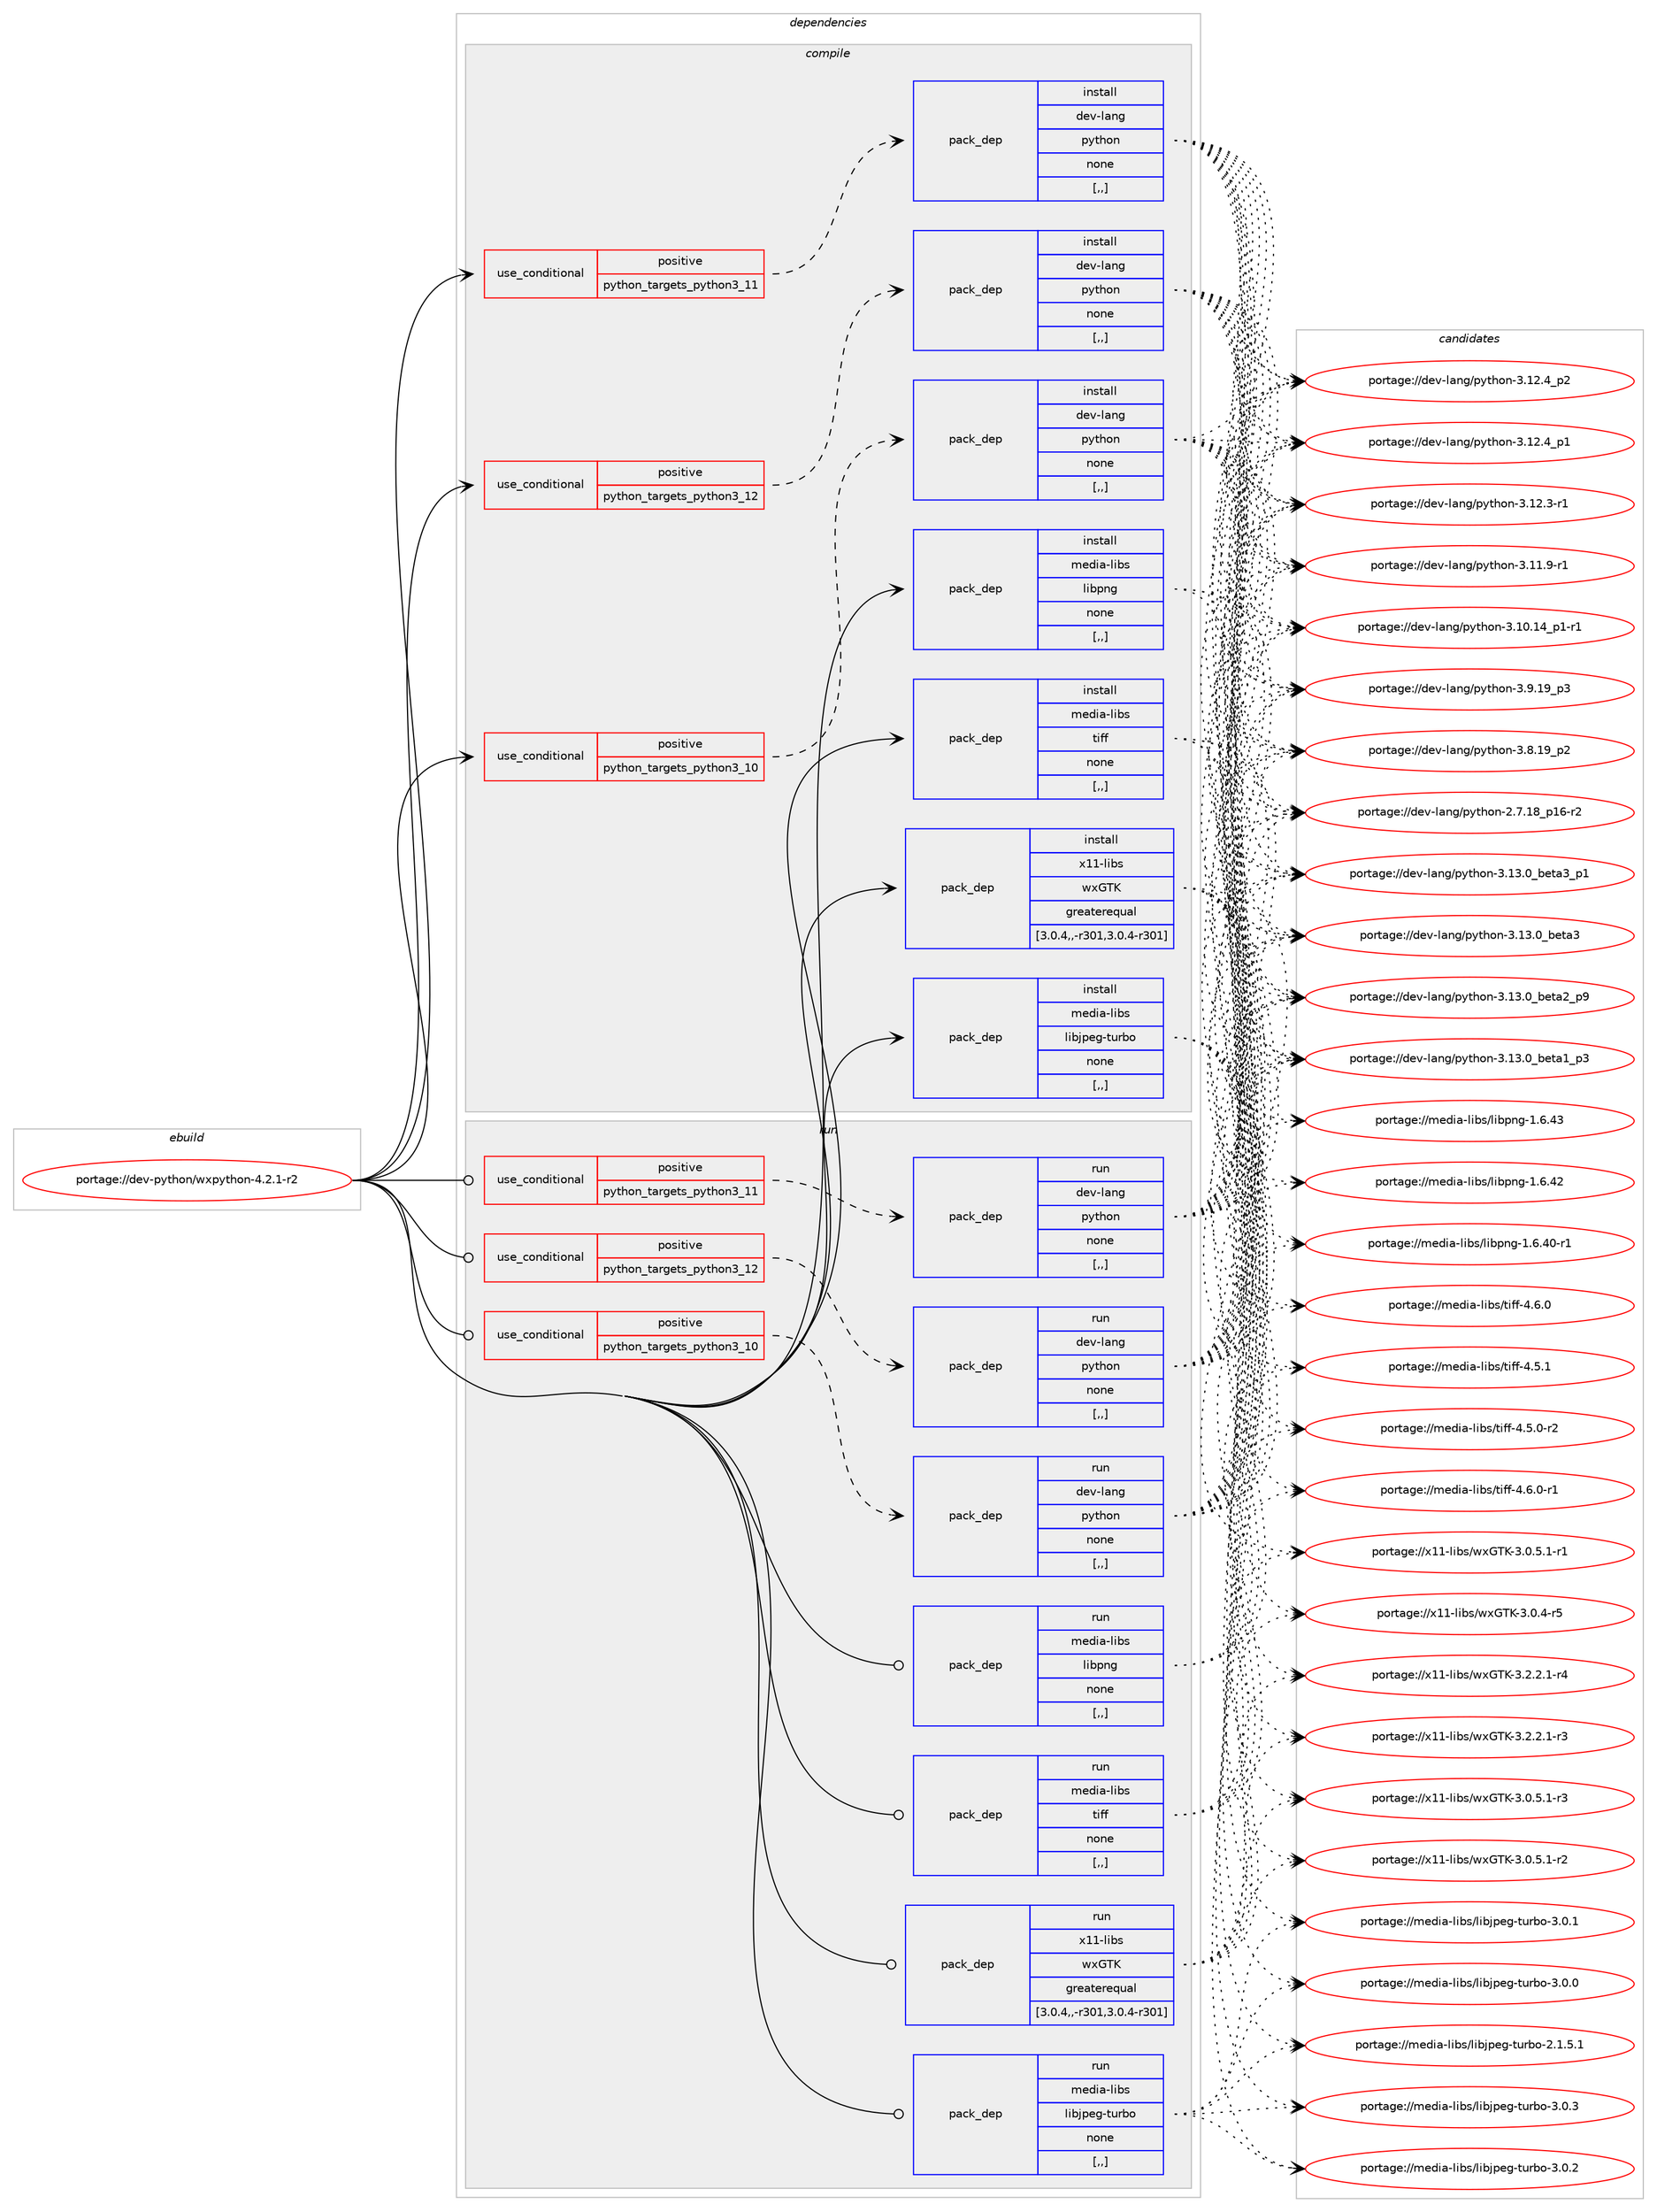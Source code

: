 digraph prolog {

# *************
# Graph options
# *************

newrank=true;
concentrate=true;
compound=true;
graph [rankdir=LR,fontname=Helvetica,fontsize=10,ranksep=1.5];#, ranksep=2.5, nodesep=0.2];
edge  [arrowhead=vee];
node  [fontname=Helvetica,fontsize=10];

# **********
# The ebuild
# **********

subgraph cluster_leftcol {
color=gray;
rank=same;
label=<<i>ebuild</i>>;
id [label="portage://dev-python/wxpython-4.2.1-r2", color=red, width=4, href="../dev-python/wxpython-4.2.1-r2.svg"];
}

# ****************
# The dependencies
# ****************

subgraph cluster_midcol {
color=gray;
label=<<i>dependencies</i>>;
subgraph cluster_compile {
fillcolor="#eeeeee";
style=filled;
label=<<i>compile</i>>;
subgraph cond40839 {
dependency166376 [label=<<TABLE BORDER="0" CELLBORDER="1" CELLSPACING="0" CELLPADDING="4"><TR><TD ROWSPAN="3" CELLPADDING="10">use_conditional</TD></TR><TR><TD>positive</TD></TR><TR><TD>python_targets_python3_10</TD></TR></TABLE>>, shape=none, color=red];
subgraph pack124276 {
dependency166377 [label=<<TABLE BORDER="0" CELLBORDER="1" CELLSPACING="0" CELLPADDING="4" WIDTH="220"><TR><TD ROWSPAN="6" CELLPADDING="30">pack_dep</TD></TR><TR><TD WIDTH="110">install</TD></TR><TR><TD>dev-lang</TD></TR><TR><TD>python</TD></TR><TR><TD>none</TD></TR><TR><TD>[,,]</TD></TR></TABLE>>, shape=none, color=blue];
}
dependency166376:e -> dependency166377:w [weight=20,style="dashed",arrowhead="vee"];
}
id:e -> dependency166376:w [weight=20,style="solid",arrowhead="vee"];
subgraph cond40840 {
dependency166378 [label=<<TABLE BORDER="0" CELLBORDER="1" CELLSPACING="0" CELLPADDING="4"><TR><TD ROWSPAN="3" CELLPADDING="10">use_conditional</TD></TR><TR><TD>positive</TD></TR><TR><TD>python_targets_python3_11</TD></TR></TABLE>>, shape=none, color=red];
subgraph pack124277 {
dependency166379 [label=<<TABLE BORDER="0" CELLBORDER="1" CELLSPACING="0" CELLPADDING="4" WIDTH="220"><TR><TD ROWSPAN="6" CELLPADDING="30">pack_dep</TD></TR><TR><TD WIDTH="110">install</TD></TR><TR><TD>dev-lang</TD></TR><TR><TD>python</TD></TR><TR><TD>none</TD></TR><TR><TD>[,,]</TD></TR></TABLE>>, shape=none, color=blue];
}
dependency166378:e -> dependency166379:w [weight=20,style="dashed",arrowhead="vee"];
}
id:e -> dependency166378:w [weight=20,style="solid",arrowhead="vee"];
subgraph cond40841 {
dependency166380 [label=<<TABLE BORDER="0" CELLBORDER="1" CELLSPACING="0" CELLPADDING="4"><TR><TD ROWSPAN="3" CELLPADDING="10">use_conditional</TD></TR><TR><TD>positive</TD></TR><TR><TD>python_targets_python3_12</TD></TR></TABLE>>, shape=none, color=red];
subgraph pack124278 {
dependency166381 [label=<<TABLE BORDER="0" CELLBORDER="1" CELLSPACING="0" CELLPADDING="4" WIDTH="220"><TR><TD ROWSPAN="6" CELLPADDING="30">pack_dep</TD></TR><TR><TD WIDTH="110">install</TD></TR><TR><TD>dev-lang</TD></TR><TR><TD>python</TD></TR><TR><TD>none</TD></TR><TR><TD>[,,]</TD></TR></TABLE>>, shape=none, color=blue];
}
dependency166380:e -> dependency166381:w [weight=20,style="dashed",arrowhead="vee"];
}
id:e -> dependency166380:w [weight=20,style="solid",arrowhead="vee"];
subgraph pack124279 {
dependency166382 [label=<<TABLE BORDER="0" CELLBORDER="1" CELLSPACING="0" CELLPADDING="4" WIDTH="220"><TR><TD ROWSPAN="6" CELLPADDING="30">pack_dep</TD></TR><TR><TD WIDTH="110">install</TD></TR><TR><TD>media-libs</TD></TR><TR><TD>libjpeg-turbo</TD></TR><TR><TD>none</TD></TR><TR><TD>[,,]</TD></TR></TABLE>>, shape=none, color=blue];
}
id:e -> dependency166382:w [weight=20,style="solid",arrowhead="vee"];
subgraph pack124280 {
dependency166383 [label=<<TABLE BORDER="0" CELLBORDER="1" CELLSPACING="0" CELLPADDING="4" WIDTH="220"><TR><TD ROWSPAN="6" CELLPADDING="30">pack_dep</TD></TR><TR><TD WIDTH="110">install</TD></TR><TR><TD>media-libs</TD></TR><TR><TD>libpng</TD></TR><TR><TD>none</TD></TR><TR><TD>[,,]</TD></TR></TABLE>>, shape=none, color=blue];
}
id:e -> dependency166383:w [weight=20,style="solid",arrowhead="vee"];
subgraph pack124281 {
dependency166384 [label=<<TABLE BORDER="0" CELLBORDER="1" CELLSPACING="0" CELLPADDING="4" WIDTH="220"><TR><TD ROWSPAN="6" CELLPADDING="30">pack_dep</TD></TR><TR><TD WIDTH="110">install</TD></TR><TR><TD>media-libs</TD></TR><TR><TD>tiff</TD></TR><TR><TD>none</TD></TR><TR><TD>[,,]</TD></TR></TABLE>>, shape=none, color=blue];
}
id:e -> dependency166384:w [weight=20,style="solid",arrowhead="vee"];
subgraph pack124282 {
dependency166385 [label=<<TABLE BORDER="0" CELLBORDER="1" CELLSPACING="0" CELLPADDING="4" WIDTH="220"><TR><TD ROWSPAN="6" CELLPADDING="30">pack_dep</TD></TR><TR><TD WIDTH="110">install</TD></TR><TR><TD>x11-libs</TD></TR><TR><TD>wxGTK</TD></TR><TR><TD>greaterequal</TD></TR><TR><TD>[3.0.4,,-r301,3.0.4-r301]</TD></TR></TABLE>>, shape=none, color=blue];
}
id:e -> dependency166385:w [weight=20,style="solid",arrowhead="vee"];
}
subgraph cluster_compileandrun {
fillcolor="#eeeeee";
style=filled;
label=<<i>compile and run</i>>;
}
subgraph cluster_run {
fillcolor="#eeeeee";
style=filled;
label=<<i>run</i>>;
subgraph cond40842 {
dependency166386 [label=<<TABLE BORDER="0" CELLBORDER="1" CELLSPACING="0" CELLPADDING="4"><TR><TD ROWSPAN="3" CELLPADDING="10">use_conditional</TD></TR><TR><TD>positive</TD></TR><TR><TD>python_targets_python3_10</TD></TR></TABLE>>, shape=none, color=red];
subgraph pack124283 {
dependency166387 [label=<<TABLE BORDER="0" CELLBORDER="1" CELLSPACING="0" CELLPADDING="4" WIDTH="220"><TR><TD ROWSPAN="6" CELLPADDING="30">pack_dep</TD></TR><TR><TD WIDTH="110">run</TD></TR><TR><TD>dev-lang</TD></TR><TR><TD>python</TD></TR><TR><TD>none</TD></TR><TR><TD>[,,]</TD></TR></TABLE>>, shape=none, color=blue];
}
dependency166386:e -> dependency166387:w [weight=20,style="dashed",arrowhead="vee"];
}
id:e -> dependency166386:w [weight=20,style="solid",arrowhead="odot"];
subgraph cond40843 {
dependency166388 [label=<<TABLE BORDER="0" CELLBORDER="1" CELLSPACING="0" CELLPADDING="4"><TR><TD ROWSPAN="3" CELLPADDING="10">use_conditional</TD></TR><TR><TD>positive</TD></TR><TR><TD>python_targets_python3_11</TD></TR></TABLE>>, shape=none, color=red];
subgraph pack124284 {
dependency166389 [label=<<TABLE BORDER="0" CELLBORDER="1" CELLSPACING="0" CELLPADDING="4" WIDTH="220"><TR><TD ROWSPAN="6" CELLPADDING="30">pack_dep</TD></TR><TR><TD WIDTH="110">run</TD></TR><TR><TD>dev-lang</TD></TR><TR><TD>python</TD></TR><TR><TD>none</TD></TR><TR><TD>[,,]</TD></TR></TABLE>>, shape=none, color=blue];
}
dependency166388:e -> dependency166389:w [weight=20,style="dashed",arrowhead="vee"];
}
id:e -> dependency166388:w [weight=20,style="solid",arrowhead="odot"];
subgraph cond40844 {
dependency166390 [label=<<TABLE BORDER="0" CELLBORDER="1" CELLSPACING="0" CELLPADDING="4"><TR><TD ROWSPAN="3" CELLPADDING="10">use_conditional</TD></TR><TR><TD>positive</TD></TR><TR><TD>python_targets_python3_12</TD></TR></TABLE>>, shape=none, color=red];
subgraph pack124285 {
dependency166391 [label=<<TABLE BORDER="0" CELLBORDER="1" CELLSPACING="0" CELLPADDING="4" WIDTH="220"><TR><TD ROWSPAN="6" CELLPADDING="30">pack_dep</TD></TR><TR><TD WIDTH="110">run</TD></TR><TR><TD>dev-lang</TD></TR><TR><TD>python</TD></TR><TR><TD>none</TD></TR><TR><TD>[,,]</TD></TR></TABLE>>, shape=none, color=blue];
}
dependency166390:e -> dependency166391:w [weight=20,style="dashed",arrowhead="vee"];
}
id:e -> dependency166390:w [weight=20,style="solid",arrowhead="odot"];
subgraph pack124286 {
dependency166392 [label=<<TABLE BORDER="0" CELLBORDER="1" CELLSPACING="0" CELLPADDING="4" WIDTH="220"><TR><TD ROWSPAN="6" CELLPADDING="30">pack_dep</TD></TR><TR><TD WIDTH="110">run</TD></TR><TR><TD>media-libs</TD></TR><TR><TD>libjpeg-turbo</TD></TR><TR><TD>none</TD></TR><TR><TD>[,,]</TD></TR></TABLE>>, shape=none, color=blue];
}
id:e -> dependency166392:w [weight=20,style="solid",arrowhead="odot"];
subgraph pack124287 {
dependency166393 [label=<<TABLE BORDER="0" CELLBORDER="1" CELLSPACING="0" CELLPADDING="4" WIDTH="220"><TR><TD ROWSPAN="6" CELLPADDING="30">pack_dep</TD></TR><TR><TD WIDTH="110">run</TD></TR><TR><TD>media-libs</TD></TR><TR><TD>libpng</TD></TR><TR><TD>none</TD></TR><TR><TD>[,,]</TD></TR></TABLE>>, shape=none, color=blue];
}
id:e -> dependency166393:w [weight=20,style="solid",arrowhead="odot"];
subgraph pack124288 {
dependency166394 [label=<<TABLE BORDER="0" CELLBORDER="1" CELLSPACING="0" CELLPADDING="4" WIDTH="220"><TR><TD ROWSPAN="6" CELLPADDING="30">pack_dep</TD></TR><TR><TD WIDTH="110">run</TD></TR><TR><TD>media-libs</TD></TR><TR><TD>tiff</TD></TR><TR><TD>none</TD></TR><TR><TD>[,,]</TD></TR></TABLE>>, shape=none, color=blue];
}
id:e -> dependency166394:w [weight=20,style="solid",arrowhead="odot"];
subgraph pack124289 {
dependency166395 [label=<<TABLE BORDER="0" CELLBORDER="1" CELLSPACING="0" CELLPADDING="4" WIDTH="220"><TR><TD ROWSPAN="6" CELLPADDING="30">pack_dep</TD></TR><TR><TD WIDTH="110">run</TD></TR><TR><TD>x11-libs</TD></TR><TR><TD>wxGTK</TD></TR><TR><TD>greaterequal</TD></TR><TR><TD>[3.0.4,,-r301,3.0.4-r301]</TD></TR></TABLE>>, shape=none, color=blue];
}
id:e -> dependency166395:w [weight=20,style="solid",arrowhead="odot"];
}
}

# **************
# The candidates
# **************

subgraph cluster_choices {
rank=same;
color=gray;
label=<<i>candidates</i>>;

subgraph choice124276 {
color=black;
nodesep=1;
choice10010111845108971101034711212111610411111045514649514648959810111697519511249 [label="portage://dev-lang/python-3.13.0_beta3_p1", color=red, width=4,href="../dev-lang/python-3.13.0_beta3_p1.svg"];
choice1001011184510897110103471121211161041111104551464951464895981011169751 [label="portage://dev-lang/python-3.13.0_beta3", color=red, width=4,href="../dev-lang/python-3.13.0_beta3.svg"];
choice10010111845108971101034711212111610411111045514649514648959810111697509511257 [label="portage://dev-lang/python-3.13.0_beta2_p9", color=red, width=4,href="../dev-lang/python-3.13.0_beta2_p9.svg"];
choice10010111845108971101034711212111610411111045514649514648959810111697499511251 [label="portage://dev-lang/python-3.13.0_beta1_p3", color=red, width=4,href="../dev-lang/python-3.13.0_beta1_p3.svg"];
choice100101118451089711010347112121116104111110455146495046529511250 [label="portage://dev-lang/python-3.12.4_p2", color=red, width=4,href="../dev-lang/python-3.12.4_p2.svg"];
choice100101118451089711010347112121116104111110455146495046529511249 [label="portage://dev-lang/python-3.12.4_p1", color=red, width=4,href="../dev-lang/python-3.12.4_p1.svg"];
choice100101118451089711010347112121116104111110455146495046514511449 [label="portage://dev-lang/python-3.12.3-r1", color=red, width=4,href="../dev-lang/python-3.12.3-r1.svg"];
choice100101118451089711010347112121116104111110455146494946574511449 [label="portage://dev-lang/python-3.11.9-r1", color=red, width=4,href="../dev-lang/python-3.11.9-r1.svg"];
choice100101118451089711010347112121116104111110455146494846495295112494511449 [label="portage://dev-lang/python-3.10.14_p1-r1", color=red, width=4,href="../dev-lang/python-3.10.14_p1-r1.svg"];
choice100101118451089711010347112121116104111110455146574649579511251 [label="portage://dev-lang/python-3.9.19_p3", color=red, width=4,href="../dev-lang/python-3.9.19_p3.svg"];
choice100101118451089711010347112121116104111110455146564649579511250 [label="portage://dev-lang/python-3.8.19_p2", color=red, width=4,href="../dev-lang/python-3.8.19_p2.svg"];
choice100101118451089711010347112121116104111110455046554649569511249544511450 [label="portage://dev-lang/python-2.7.18_p16-r2", color=red, width=4,href="../dev-lang/python-2.7.18_p16-r2.svg"];
dependency166377:e -> choice10010111845108971101034711212111610411111045514649514648959810111697519511249:w [style=dotted,weight="100"];
dependency166377:e -> choice1001011184510897110103471121211161041111104551464951464895981011169751:w [style=dotted,weight="100"];
dependency166377:e -> choice10010111845108971101034711212111610411111045514649514648959810111697509511257:w [style=dotted,weight="100"];
dependency166377:e -> choice10010111845108971101034711212111610411111045514649514648959810111697499511251:w [style=dotted,weight="100"];
dependency166377:e -> choice100101118451089711010347112121116104111110455146495046529511250:w [style=dotted,weight="100"];
dependency166377:e -> choice100101118451089711010347112121116104111110455146495046529511249:w [style=dotted,weight="100"];
dependency166377:e -> choice100101118451089711010347112121116104111110455146495046514511449:w [style=dotted,weight="100"];
dependency166377:e -> choice100101118451089711010347112121116104111110455146494946574511449:w [style=dotted,weight="100"];
dependency166377:e -> choice100101118451089711010347112121116104111110455146494846495295112494511449:w [style=dotted,weight="100"];
dependency166377:e -> choice100101118451089711010347112121116104111110455146574649579511251:w [style=dotted,weight="100"];
dependency166377:e -> choice100101118451089711010347112121116104111110455146564649579511250:w [style=dotted,weight="100"];
dependency166377:e -> choice100101118451089711010347112121116104111110455046554649569511249544511450:w [style=dotted,weight="100"];
}
subgraph choice124277 {
color=black;
nodesep=1;
choice10010111845108971101034711212111610411111045514649514648959810111697519511249 [label="portage://dev-lang/python-3.13.0_beta3_p1", color=red, width=4,href="../dev-lang/python-3.13.0_beta3_p1.svg"];
choice1001011184510897110103471121211161041111104551464951464895981011169751 [label="portage://dev-lang/python-3.13.0_beta3", color=red, width=4,href="../dev-lang/python-3.13.0_beta3.svg"];
choice10010111845108971101034711212111610411111045514649514648959810111697509511257 [label="portage://dev-lang/python-3.13.0_beta2_p9", color=red, width=4,href="../dev-lang/python-3.13.0_beta2_p9.svg"];
choice10010111845108971101034711212111610411111045514649514648959810111697499511251 [label="portage://dev-lang/python-3.13.0_beta1_p3", color=red, width=4,href="../dev-lang/python-3.13.0_beta1_p3.svg"];
choice100101118451089711010347112121116104111110455146495046529511250 [label="portage://dev-lang/python-3.12.4_p2", color=red, width=4,href="../dev-lang/python-3.12.4_p2.svg"];
choice100101118451089711010347112121116104111110455146495046529511249 [label="portage://dev-lang/python-3.12.4_p1", color=red, width=4,href="../dev-lang/python-3.12.4_p1.svg"];
choice100101118451089711010347112121116104111110455146495046514511449 [label="portage://dev-lang/python-3.12.3-r1", color=red, width=4,href="../dev-lang/python-3.12.3-r1.svg"];
choice100101118451089711010347112121116104111110455146494946574511449 [label="portage://dev-lang/python-3.11.9-r1", color=red, width=4,href="../dev-lang/python-3.11.9-r1.svg"];
choice100101118451089711010347112121116104111110455146494846495295112494511449 [label="portage://dev-lang/python-3.10.14_p1-r1", color=red, width=4,href="../dev-lang/python-3.10.14_p1-r1.svg"];
choice100101118451089711010347112121116104111110455146574649579511251 [label="portage://dev-lang/python-3.9.19_p3", color=red, width=4,href="../dev-lang/python-3.9.19_p3.svg"];
choice100101118451089711010347112121116104111110455146564649579511250 [label="portage://dev-lang/python-3.8.19_p2", color=red, width=4,href="../dev-lang/python-3.8.19_p2.svg"];
choice100101118451089711010347112121116104111110455046554649569511249544511450 [label="portage://dev-lang/python-2.7.18_p16-r2", color=red, width=4,href="../dev-lang/python-2.7.18_p16-r2.svg"];
dependency166379:e -> choice10010111845108971101034711212111610411111045514649514648959810111697519511249:w [style=dotted,weight="100"];
dependency166379:e -> choice1001011184510897110103471121211161041111104551464951464895981011169751:w [style=dotted,weight="100"];
dependency166379:e -> choice10010111845108971101034711212111610411111045514649514648959810111697509511257:w [style=dotted,weight="100"];
dependency166379:e -> choice10010111845108971101034711212111610411111045514649514648959810111697499511251:w [style=dotted,weight="100"];
dependency166379:e -> choice100101118451089711010347112121116104111110455146495046529511250:w [style=dotted,weight="100"];
dependency166379:e -> choice100101118451089711010347112121116104111110455146495046529511249:w [style=dotted,weight="100"];
dependency166379:e -> choice100101118451089711010347112121116104111110455146495046514511449:w [style=dotted,weight="100"];
dependency166379:e -> choice100101118451089711010347112121116104111110455146494946574511449:w [style=dotted,weight="100"];
dependency166379:e -> choice100101118451089711010347112121116104111110455146494846495295112494511449:w [style=dotted,weight="100"];
dependency166379:e -> choice100101118451089711010347112121116104111110455146574649579511251:w [style=dotted,weight="100"];
dependency166379:e -> choice100101118451089711010347112121116104111110455146564649579511250:w [style=dotted,weight="100"];
dependency166379:e -> choice100101118451089711010347112121116104111110455046554649569511249544511450:w [style=dotted,weight="100"];
}
subgraph choice124278 {
color=black;
nodesep=1;
choice10010111845108971101034711212111610411111045514649514648959810111697519511249 [label="portage://dev-lang/python-3.13.0_beta3_p1", color=red, width=4,href="../dev-lang/python-3.13.0_beta3_p1.svg"];
choice1001011184510897110103471121211161041111104551464951464895981011169751 [label="portage://dev-lang/python-3.13.0_beta3", color=red, width=4,href="../dev-lang/python-3.13.0_beta3.svg"];
choice10010111845108971101034711212111610411111045514649514648959810111697509511257 [label="portage://dev-lang/python-3.13.0_beta2_p9", color=red, width=4,href="../dev-lang/python-3.13.0_beta2_p9.svg"];
choice10010111845108971101034711212111610411111045514649514648959810111697499511251 [label="portage://dev-lang/python-3.13.0_beta1_p3", color=red, width=4,href="../dev-lang/python-3.13.0_beta1_p3.svg"];
choice100101118451089711010347112121116104111110455146495046529511250 [label="portage://dev-lang/python-3.12.4_p2", color=red, width=4,href="../dev-lang/python-3.12.4_p2.svg"];
choice100101118451089711010347112121116104111110455146495046529511249 [label="portage://dev-lang/python-3.12.4_p1", color=red, width=4,href="../dev-lang/python-3.12.4_p1.svg"];
choice100101118451089711010347112121116104111110455146495046514511449 [label="portage://dev-lang/python-3.12.3-r1", color=red, width=4,href="../dev-lang/python-3.12.3-r1.svg"];
choice100101118451089711010347112121116104111110455146494946574511449 [label="portage://dev-lang/python-3.11.9-r1", color=red, width=4,href="../dev-lang/python-3.11.9-r1.svg"];
choice100101118451089711010347112121116104111110455146494846495295112494511449 [label="portage://dev-lang/python-3.10.14_p1-r1", color=red, width=4,href="../dev-lang/python-3.10.14_p1-r1.svg"];
choice100101118451089711010347112121116104111110455146574649579511251 [label="portage://dev-lang/python-3.9.19_p3", color=red, width=4,href="../dev-lang/python-3.9.19_p3.svg"];
choice100101118451089711010347112121116104111110455146564649579511250 [label="portage://dev-lang/python-3.8.19_p2", color=red, width=4,href="../dev-lang/python-3.8.19_p2.svg"];
choice100101118451089711010347112121116104111110455046554649569511249544511450 [label="portage://dev-lang/python-2.7.18_p16-r2", color=red, width=4,href="../dev-lang/python-2.7.18_p16-r2.svg"];
dependency166381:e -> choice10010111845108971101034711212111610411111045514649514648959810111697519511249:w [style=dotted,weight="100"];
dependency166381:e -> choice1001011184510897110103471121211161041111104551464951464895981011169751:w [style=dotted,weight="100"];
dependency166381:e -> choice10010111845108971101034711212111610411111045514649514648959810111697509511257:w [style=dotted,weight="100"];
dependency166381:e -> choice10010111845108971101034711212111610411111045514649514648959810111697499511251:w [style=dotted,weight="100"];
dependency166381:e -> choice100101118451089711010347112121116104111110455146495046529511250:w [style=dotted,weight="100"];
dependency166381:e -> choice100101118451089711010347112121116104111110455146495046529511249:w [style=dotted,weight="100"];
dependency166381:e -> choice100101118451089711010347112121116104111110455146495046514511449:w [style=dotted,weight="100"];
dependency166381:e -> choice100101118451089711010347112121116104111110455146494946574511449:w [style=dotted,weight="100"];
dependency166381:e -> choice100101118451089711010347112121116104111110455146494846495295112494511449:w [style=dotted,weight="100"];
dependency166381:e -> choice100101118451089711010347112121116104111110455146574649579511251:w [style=dotted,weight="100"];
dependency166381:e -> choice100101118451089711010347112121116104111110455146564649579511250:w [style=dotted,weight="100"];
dependency166381:e -> choice100101118451089711010347112121116104111110455046554649569511249544511450:w [style=dotted,weight="100"];
}
subgraph choice124279 {
color=black;
nodesep=1;
choice10910110010597451081059811547108105981061121011034511611711498111455146484651 [label="portage://media-libs/libjpeg-turbo-3.0.3", color=red, width=4,href="../media-libs/libjpeg-turbo-3.0.3.svg"];
choice10910110010597451081059811547108105981061121011034511611711498111455146484650 [label="portage://media-libs/libjpeg-turbo-3.0.2", color=red, width=4,href="../media-libs/libjpeg-turbo-3.0.2.svg"];
choice10910110010597451081059811547108105981061121011034511611711498111455146484649 [label="portage://media-libs/libjpeg-turbo-3.0.1", color=red, width=4,href="../media-libs/libjpeg-turbo-3.0.1.svg"];
choice10910110010597451081059811547108105981061121011034511611711498111455146484648 [label="portage://media-libs/libjpeg-turbo-3.0.0", color=red, width=4,href="../media-libs/libjpeg-turbo-3.0.0.svg"];
choice109101100105974510810598115471081059810611210110345116117114981114550464946534649 [label="portage://media-libs/libjpeg-turbo-2.1.5.1", color=red, width=4,href="../media-libs/libjpeg-turbo-2.1.5.1.svg"];
dependency166382:e -> choice10910110010597451081059811547108105981061121011034511611711498111455146484651:w [style=dotted,weight="100"];
dependency166382:e -> choice10910110010597451081059811547108105981061121011034511611711498111455146484650:w [style=dotted,weight="100"];
dependency166382:e -> choice10910110010597451081059811547108105981061121011034511611711498111455146484649:w [style=dotted,weight="100"];
dependency166382:e -> choice10910110010597451081059811547108105981061121011034511611711498111455146484648:w [style=dotted,weight="100"];
dependency166382:e -> choice109101100105974510810598115471081059810611210110345116117114981114550464946534649:w [style=dotted,weight="100"];
}
subgraph choice124280 {
color=black;
nodesep=1;
choice109101100105974510810598115471081059811211010345494654465251 [label="portage://media-libs/libpng-1.6.43", color=red, width=4,href="../media-libs/libpng-1.6.43.svg"];
choice109101100105974510810598115471081059811211010345494654465250 [label="portage://media-libs/libpng-1.6.42", color=red, width=4,href="../media-libs/libpng-1.6.42.svg"];
choice1091011001059745108105981154710810598112110103454946544652484511449 [label="portage://media-libs/libpng-1.6.40-r1", color=red, width=4,href="../media-libs/libpng-1.6.40-r1.svg"];
dependency166383:e -> choice109101100105974510810598115471081059811211010345494654465251:w [style=dotted,weight="100"];
dependency166383:e -> choice109101100105974510810598115471081059811211010345494654465250:w [style=dotted,weight="100"];
dependency166383:e -> choice1091011001059745108105981154710810598112110103454946544652484511449:w [style=dotted,weight="100"];
}
subgraph choice124281 {
color=black;
nodesep=1;
choice109101100105974510810598115471161051021024552465446484511449 [label="portage://media-libs/tiff-4.6.0-r1", color=red, width=4,href="../media-libs/tiff-4.6.0-r1.svg"];
choice10910110010597451081059811547116105102102455246544648 [label="portage://media-libs/tiff-4.6.0", color=red, width=4,href="../media-libs/tiff-4.6.0.svg"];
choice10910110010597451081059811547116105102102455246534649 [label="portage://media-libs/tiff-4.5.1", color=red, width=4,href="../media-libs/tiff-4.5.1.svg"];
choice109101100105974510810598115471161051021024552465346484511450 [label="portage://media-libs/tiff-4.5.0-r2", color=red, width=4,href="../media-libs/tiff-4.5.0-r2.svg"];
dependency166384:e -> choice109101100105974510810598115471161051021024552465446484511449:w [style=dotted,weight="100"];
dependency166384:e -> choice10910110010597451081059811547116105102102455246544648:w [style=dotted,weight="100"];
dependency166384:e -> choice10910110010597451081059811547116105102102455246534649:w [style=dotted,weight="100"];
dependency166384:e -> choice109101100105974510810598115471161051021024552465346484511450:w [style=dotted,weight="100"];
}
subgraph choice124282 {
color=black;
nodesep=1;
choice120494945108105981154711912071847545514650465046494511452 [label="portage://x11-libs/wxGTK-3.2.2.1-r4", color=red, width=4,href="../x11-libs/wxGTK-3.2.2.1-r4.svg"];
choice120494945108105981154711912071847545514650465046494511451 [label="portage://x11-libs/wxGTK-3.2.2.1-r3", color=red, width=4,href="../x11-libs/wxGTK-3.2.2.1-r3.svg"];
choice120494945108105981154711912071847545514648465346494511451 [label="portage://x11-libs/wxGTK-3.0.5.1-r3", color=red, width=4,href="../x11-libs/wxGTK-3.0.5.1-r3.svg"];
choice120494945108105981154711912071847545514648465346494511450 [label="portage://x11-libs/wxGTK-3.0.5.1-r2", color=red, width=4,href="../x11-libs/wxGTK-3.0.5.1-r2.svg"];
choice120494945108105981154711912071847545514648465346494511449 [label="portage://x11-libs/wxGTK-3.0.5.1-r1", color=red, width=4,href="../x11-libs/wxGTK-3.0.5.1-r1.svg"];
choice12049494510810598115471191207184754551464846524511453 [label="portage://x11-libs/wxGTK-3.0.4-r5", color=red, width=4,href="../x11-libs/wxGTK-3.0.4-r5.svg"];
dependency166385:e -> choice120494945108105981154711912071847545514650465046494511452:w [style=dotted,weight="100"];
dependency166385:e -> choice120494945108105981154711912071847545514650465046494511451:w [style=dotted,weight="100"];
dependency166385:e -> choice120494945108105981154711912071847545514648465346494511451:w [style=dotted,weight="100"];
dependency166385:e -> choice120494945108105981154711912071847545514648465346494511450:w [style=dotted,weight="100"];
dependency166385:e -> choice120494945108105981154711912071847545514648465346494511449:w [style=dotted,weight="100"];
dependency166385:e -> choice12049494510810598115471191207184754551464846524511453:w [style=dotted,weight="100"];
}
subgraph choice124283 {
color=black;
nodesep=1;
choice10010111845108971101034711212111610411111045514649514648959810111697519511249 [label="portage://dev-lang/python-3.13.0_beta3_p1", color=red, width=4,href="../dev-lang/python-3.13.0_beta3_p1.svg"];
choice1001011184510897110103471121211161041111104551464951464895981011169751 [label="portage://dev-lang/python-3.13.0_beta3", color=red, width=4,href="../dev-lang/python-3.13.0_beta3.svg"];
choice10010111845108971101034711212111610411111045514649514648959810111697509511257 [label="portage://dev-lang/python-3.13.0_beta2_p9", color=red, width=4,href="../dev-lang/python-3.13.0_beta2_p9.svg"];
choice10010111845108971101034711212111610411111045514649514648959810111697499511251 [label="portage://dev-lang/python-3.13.0_beta1_p3", color=red, width=4,href="../dev-lang/python-3.13.0_beta1_p3.svg"];
choice100101118451089711010347112121116104111110455146495046529511250 [label="portage://dev-lang/python-3.12.4_p2", color=red, width=4,href="../dev-lang/python-3.12.4_p2.svg"];
choice100101118451089711010347112121116104111110455146495046529511249 [label="portage://dev-lang/python-3.12.4_p1", color=red, width=4,href="../dev-lang/python-3.12.4_p1.svg"];
choice100101118451089711010347112121116104111110455146495046514511449 [label="portage://dev-lang/python-3.12.3-r1", color=red, width=4,href="../dev-lang/python-3.12.3-r1.svg"];
choice100101118451089711010347112121116104111110455146494946574511449 [label="portage://dev-lang/python-3.11.9-r1", color=red, width=4,href="../dev-lang/python-3.11.9-r1.svg"];
choice100101118451089711010347112121116104111110455146494846495295112494511449 [label="portage://dev-lang/python-3.10.14_p1-r1", color=red, width=4,href="../dev-lang/python-3.10.14_p1-r1.svg"];
choice100101118451089711010347112121116104111110455146574649579511251 [label="portage://dev-lang/python-3.9.19_p3", color=red, width=4,href="../dev-lang/python-3.9.19_p3.svg"];
choice100101118451089711010347112121116104111110455146564649579511250 [label="portage://dev-lang/python-3.8.19_p2", color=red, width=4,href="../dev-lang/python-3.8.19_p2.svg"];
choice100101118451089711010347112121116104111110455046554649569511249544511450 [label="portage://dev-lang/python-2.7.18_p16-r2", color=red, width=4,href="../dev-lang/python-2.7.18_p16-r2.svg"];
dependency166387:e -> choice10010111845108971101034711212111610411111045514649514648959810111697519511249:w [style=dotted,weight="100"];
dependency166387:e -> choice1001011184510897110103471121211161041111104551464951464895981011169751:w [style=dotted,weight="100"];
dependency166387:e -> choice10010111845108971101034711212111610411111045514649514648959810111697509511257:w [style=dotted,weight="100"];
dependency166387:e -> choice10010111845108971101034711212111610411111045514649514648959810111697499511251:w [style=dotted,weight="100"];
dependency166387:e -> choice100101118451089711010347112121116104111110455146495046529511250:w [style=dotted,weight="100"];
dependency166387:e -> choice100101118451089711010347112121116104111110455146495046529511249:w [style=dotted,weight="100"];
dependency166387:e -> choice100101118451089711010347112121116104111110455146495046514511449:w [style=dotted,weight="100"];
dependency166387:e -> choice100101118451089711010347112121116104111110455146494946574511449:w [style=dotted,weight="100"];
dependency166387:e -> choice100101118451089711010347112121116104111110455146494846495295112494511449:w [style=dotted,weight="100"];
dependency166387:e -> choice100101118451089711010347112121116104111110455146574649579511251:w [style=dotted,weight="100"];
dependency166387:e -> choice100101118451089711010347112121116104111110455146564649579511250:w [style=dotted,weight="100"];
dependency166387:e -> choice100101118451089711010347112121116104111110455046554649569511249544511450:w [style=dotted,weight="100"];
}
subgraph choice124284 {
color=black;
nodesep=1;
choice10010111845108971101034711212111610411111045514649514648959810111697519511249 [label="portage://dev-lang/python-3.13.0_beta3_p1", color=red, width=4,href="../dev-lang/python-3.13.0_beta3_p1.svg"];
choice1001011184510897110103471121211161041111104551464951464895981011169751 [label="portage://dev-lang/python-3.13.0_beta3", color=red, width=4,href="../dev-lang/python-3.13.0_beta3.svg"];
choice10010111845108971101034711212111610411111045514649514648959810111697509511257 [label="portage://dev-lang/python-3.13.0_beta2_p9", color=red, width=4,href="../dev-lang/python-3.13.0_beta2_p9.svg"];
choice10010111845108971101034711212111610411111045514649514648959810111697499511251 [label="portage://dev-lang/python-3.13.0_beta1_p3", color=red, width=4,href="../dev-lang/python-3.13.0_beta1_p3.svg"];
choice100101118451089711010347112121116104111110455146495046529511250 [label="portage://dev-lang/python-3.12.4_p2", color=red, width=4,href="../dev-lang/python-3.12.4_p2.svg"];
choice100101118451089711010347112121116104111110455146495046529511249 [label="portage://dev-lang/python-3.12.4_p1", color=red, width=4,href="../dev-lang/python-3.12.4_p1.svg"];
choice100101118451089711010347112121116104111110455146495046514511449 [label="portage://dev-lang/python-3.12.3-r1", color=red, width=4,href="../dev-lang/python-3.12.3-r1.svg"];
choice100101118451089711010347112121116104111110455146494946574511449 [label="portage://dev-lang/python-3.11.9-r1", color=red, width=4,href="../dev-lang/python-3.11.9-r1.svg"];
choice100101118451089711010347112121116104111110455146494846495295112494511449 [label="portage://dev-lang/python-3.10.14_p1-r1", color=red, width=4,href="../dev-lang/python-3.10.14_p1-r1.svg"];
choice100101118451089711010347112121116104111110455146574649579511251 [label="portage://dev-lang/python-3.9.19_p3", color=red, width=4,href="../dev-lang/python-3.9.19_p3.svg"];
choice100101118451089711010347112121116104111110455146564649579511250 [label="portage://dev-lang/python-3.8.19_p2", color=red, width=4,href="../dev-lang/python-3.8.19_p2.svg"];
choice100101118451089711010347112121116104111110455046554649569511249544511450 [label="portage://dev-lang/python-2.7.18_p16-r2", color=red, width=4,href="../dev-lang/python-2.7.18_p16-r2.svg"];
dependency166389:e -> choice10010111845108971101034711212111610411111045514649514648959810111697519511249:w [style=dotted,weight="100"];
dependency166389:e -> choice1001011184510897110103471121211161041111104551464951464895981011169751:w [style=dotted,weight="100"];
dependency166389:e -> choice10010111845108971101034711212111610411111045514649514648959810111697509511257:w [style=dotted,weight="100"];
dependency166389:e -> choice10010111845108971101034711212111610411111045514649514648959810111697499511251:w [style=dotted,weight="100"];
dependency166389:e -> choice100101118451089711010347112121116104111110455146495046529511250:w [style=dotted,weight="100"];
dependency166389:e -> choice100101118451089711010347112121116104111110455146495046529511249:w [style=dotted,weight="100"];
dependency166389:e -> choice100101118451089711010347112121116104111110455146495046514511449:w [style=dotted,weight="100"];
dependency166389:e -> choice100101118451089711010347112121116104111110455146494946574511449:w [style=dotted,weight="100"];
dependency166389:e -> choice100101118451089711010347112121116104111110455146494846495295112494511449:w [style=dotted,weight="100"];
dependency166389:e -> choice100101118451089711010347112121116104111110455146574649579511251:w [style=dotted,weight="100"];
dependency166389:e -> choice100101118451089711010347112121116104111110455146564649579511250:w [style=dotted,weight="100"];
dependency166389:e -> choice100101118451089711010347112121116104111110455046554649569511249544511450:w [style=dotted,weight="100"];
}
subgraph choice124285 {
color=black;
nodesep=1;
choice10010111845108971101034711212111610411111045514649514648959810111697519511249 [label="portage://dev-lang/python-3.13.0_beta3_p1", color=red, width=4,href="../dev-lang/python-3.13.0_beta3_p1.svg"];
choice1001011184510897110103471121211161041111104551464951464895981011169751 [label="portage://dev-lang/python-3.13.0_beta3", color=red, width=4,href="../dev-lang/python-3.13.0_beta3.svg"];
choice10010111845108971101034711212111610411111045514649514648959810111697509511257 [label="portage://dev-lang/python-3.13.0_beta2_p9", color=red, width=4,href="../dev-lang/python-3.13.0_beta2_p9.svg"];
choice10010111845108971101034711212111610411111045514649514648959810111697499511251 [label="portage://dev-lang/python-3.13.0_beta1_p3", color=red, width=4,href="../dev-lang/python-3.13.0_beta1_p3.svg"];
choice100101118451089711010347112121116104111110455146495046529511250 [label="portage://dev-lang/python-3.12.4_p2", color=red, width=4,href="../dev-lang/python-3.12.4_p2.svg"];
choice100101118451089711010347112121116104111110455146495046529511249 [label="portage://dev-lang/python-3.12.4_p1", color=red, width=4,href="../dev-lang/python-3.12.4_p1.svg"];
choice100101118451089711010347112121116104111110455146495046514511449 [label="portage://dev-lang/python-3.12.3-r1", color=red, width=4,href="../dev-lang/python-3.12.3-r1.svg"];
choice100101118451089711010347112121116104111110455146494946574511449 [label="portage://dev-lang/python-3.11.9-r1", color=red, width=4,href="../dev-lang/python-3.11.9-r1.svg"];
choice100101118451089711010347112121116104111110455146494846495295112494511449 [label="portage://dev-lang/python-3.10.14_p1-r1", color=red, width=4,href="../dev-lang/python-3.10.14_p1-r1.svg"];
choice100101118451089711010347112121116104111110455146574649579511251 [label="portage://dev-lang/python-3.9.19_p3", color=red, width=4,href="../dev-lang/python-3.9.19_p3.svg"];
choice100101118451089711010347112121116104111110455146564649579511250 [label="portage://dev-lang/python-3.8.19_p2", color=red, width=4,href="../dev-lang/python-3.8.19_p2.svg"];
choice100101118451089711010347112121116104111110455046554649569511249544511450 [label="portage://dev-lang/python-2.7.18_p16-r2", color=red, width=4,href="../dev-lang/python-2.7.18_p16-r2.svg"];
dependency166391:e -> choice10010111845108971101034711212111610411111045514649514648959810111697519511249:w [style=dotted,weight="100"];
dependency166391:e -> choice1001011184510897110103471121211161041111104551464951464895981011169751:w [style=dotted,weight="100"];
dependency166391:e -> choice10010111845108971101034711212111610411111045514649514648959810111697509511257:w [style=dotted,weight="100"];
dependency166391:e -> choice10010111845108971101034711212111610411111045514649514648959810111697499511251:w [style=dotted,weight="100"];
dependency166391:e -> choice100101118451089711010347112121116104111110455146495046529511250:w [style=dotted,weight="100"];
dependency166391:e -> choice100101118451089711010347112121116104111110455146495046529511249:w [style=dotted,weight="100"];
dependency166391:e -> choice100101118451089711010347112121116104111110455146495046514511449:w [style=dotted,weight="100"];
dependency166391:e -> choice100101118451089711010347112121116104111110455146494946574511449:w [style=dotted,weight="100"];
dependency166391:e -> choice100101118451089711010347112121116104111110455146494846495295112494511449:w [style=dotted,weight="100"];
dependency166391:e -> choice100101118451089711010347112121116104111110455146574649579511251:w [style=dotted,weight="100"];
dependency166391:e -> choice100101118451089711010347112121116104111110455146564649579511250:w [style=dotted,weight="100"];
dependency166391:e -> choice100101118451089711010347112121116104111110455046554649569511249544511450:w [style=dotted,weight="100"];
}
subgraph choice124286 {
color=black;
nodesep=1;
choice10910110010597451081059811547108105981061121011034511611711498111455146484651 [label="portage://media-libs/libjpeg-turbo-3.0.3", color=red, width=4,href="../media-libs/libjpeg-turbo-3.0.3.svg"];
choice10910110010597451081059811547108105981061121011034511611711498111455146484650 [label="portage://media-libs/libjpeg-turbo-3.0.2", color=red, width=4,href="../media-libs/libjpeg-turbo-3.0.2.svg"];
choice10910110010597451081059811547108105981061121011034511611711498111455146484649 [label="portage://media-libs/libjpeg-turbo-3.0.1", color=red, width=4,href="../media-libs/libjpeg-turbo-3.0.1.svg"];
choice10910110010597451081059811547108105981061121011034511611711498111455146484648 [label="portage://media-libs/libjpeg-turbo-3.0.0", color=red, width=4,href="../media-libs/libjpeg-turbo-3.0.0.svg"];
choice109101100105974510810598115471081059810611210110345116117114981114550464946534649 [label="portage://media-libs/libjpeg-turbo-2.1.5.1", color=red, width=4,href="../media-libs/libjpeg-turbo-2.1.5.1.svg"];
dependency166392:e -> choice10910110010597451081059811547108105981061121011034511611711498111455146484651:w [style=dotted,weight="100"];
dependency166392:e -> choice10910110010597451081059811547108105981061121011034511611711498111455146484650:w [style=dotted,weight="100"];
dependency166392:e -> choice10910110010597451081059811547108105981061121011034511611711498111455146484649:w [style=dotted,weight="100"];
dependency166392:e -> choice10910110010597451081059811547108105981061121011034511611711498111455146484648:w [style=dotted,weight="100"];
dependency166392:e -> choice109101100105974510810598115471081059810611210110345116117114981114550464946534649:w [style=dotted,weight="100"];
}
subgraph choice124287 {
color=black;
nodesep=1;
choice109101100105974510810598115471081059811211010345494654465251 [label="portage://media-libs/libpng-1.6.43", color=red, width=4,href="../media-libs/libpng-1.6.43.svg"];
choice109101100105974510810598115471081059811211010345494654465250 [label="portage://media-libs/libpng-1.6.42", color=red, width=4,href="../media-libs/libpng-1.6.42.svg"];
choice1091011001059745108105981154710810598112110103454946544652484511449 [label="portage://media-libs/libpng-1.6.40-r1", color=red, width=4,href="../media-libs/libpng-1.6.40-r1.svg"];
dependency166393:e -> choice109101100105974510810598115471081059811211010345494654465251:w [style=dotted,weight="100"];
dependency166393:e -> choice109101100105974510810598115471081059811211010345494654465250:w [style=dotted,weight="100"];
dependency166393:e -> choice1091011001059745108105981154710810598112110103454946544652484511449:w [style=dotted,weight="100"];
}
subgraph choice124288 {
color=black;
nodesep=1;
choice109101100105974510810598115471161051021024552465446484511449 [label="portage://media-libs/tiff-4.6.0-r1", color=red, width=4,href="../media-libs/tiff-4.6.0-r1.svg"];
choice10910110010597451081059811547116105102102455246544648 [label="portage://media-libs/tiff-4.6.0", color=red, width=4,href="../media-libs/tiff-4.6.0.svg"];
choice10910110010597451081059811547116105102102455246534649 [label="portage://media-libs/tiff-4.5.1", color=red, width=4,href="../media-libs/tiff-4.5.1.svg"];
choice109101100105974510810598115471161051021024552465346484511450 [label="portage://media-libs/tiff-4.5.0-r2", color=red, width=4,href="../media-libs/tiff-4.5.0-r2.svg"];
dependency166394:e -> choice109101100105974510810598115471161051021024552465446484511449:w [style=dotted,weight="100"];
dependency166394:e -> choice10910110010597451081059811547116105102102455246544648:w [style=dotted,weight="100"];
dependency166394:e -> choice10910110010597451081059811547116105102102455246534649:w [style=dotted,weight="100"];
dependency166394:e -> choice109101100105974510810598115471161051021024552465346484511450:w [style=dotted,weight="100"];
}
subgraph choice124289 {
color=black;
nodesep=1;
choice120494945108105981154711912071847545514650465046494511452 [label="portage://x11-libs/wxGTK-3.2.2.1-r4", color=red, width=4,href="../x11-libs/wxGTK-3.2.2.1-r4.svg"];
choice120494945108105981154711912071847545514650465046494511451 [label="portage://x11-libs/wxGTK-3.2.2.1-r3", color=red, width=4,href="../x11-libs/wxGTK-3.2.2.1-r3.svg"];
choice120494945108105981154711912071847545514648465346494511451 [label="portage://x11-libs/wxGTK-3.0.5.1-r3", color=red, width=4,href="../x11-libs/wxGTK-3.0.5.1-r3.svg"];
choice120494945108105981154711912071847545514648465346494511450 [label="portage://x11-libs/wxGTK-3.0.5.1-r2", color=red, width=4,href="../x11-libs/wxGTK-3.0.5.1-r2.svg"];
choice120494945108105981154711912071847545514648465346494511449 [label="portage://x11-libs/wxGTK-3.0.5.1-r1", color=red, width=4,href="../x11-libs/wxGTK-3.0.5.1-r1.svg"];
choice12049494510810598115471191207184754551464846524511453 [label="portage://x11-libs/wxGTK-3.0.4-r5", color=red, width=4,href="../x11-libs/wxGTK-3.0.4-r5.svg"];
dependency166395:e -> choice120494945108105981154711912071847545514650465046494511452:w [style=dotted,weight="100"];
dependency166395:e -> choice120494945108105981154711912071847545514650465046494511451:w [style=dotted,weight="100"];
dependency166395:e -> choice120494945108105981154711912071847545514648465346494511451:w [style=dotted,weight="100"];
dependency166395:e -> choice120494945108105981154711912071847545514648465346494511450:w [style=dotted,weight="100"];
dependency166395:e -> choice120494945108105981154711912071847545514648465346494511449:w [style=dotted,weight="100"];
dependency166395:e -> choice12049494510810598115471191207184754551464846524511453:w [style=dotted,weight="100"];
}
}

}
